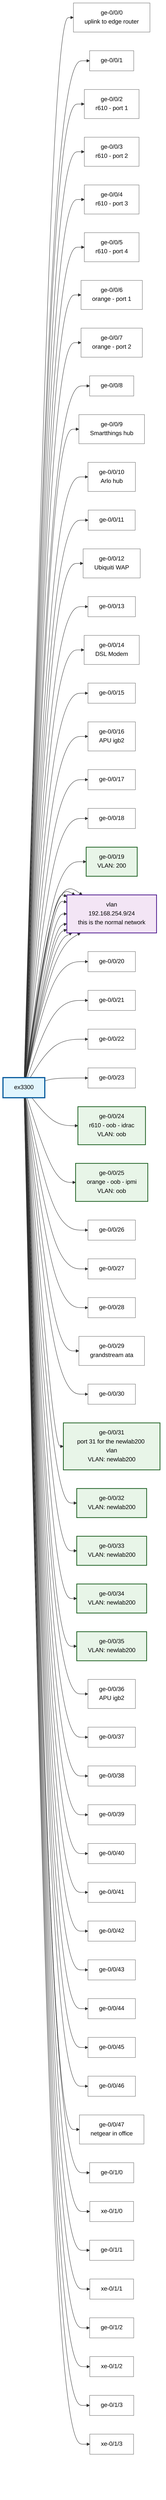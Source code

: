 graph LR
    classDef device fill:#e1f5fe,stroke:#01579b,stroke-width:3px,color:#000
    classDef interface fill:#ffffff,stroke:#666,stroke-width:1px,color:#000
    classDef vlanInterface fill:#e8f5e8,stroke:#1b5e20,stroke-width:2px,color:#000
    classDef ipInterface fill:#f3e5f5,stroke:#4a148c,stroke-width:2px,color:#000
    ex3300["ex3300"]
    class ex3300 device
    ex3300_ge_0/0/0["ge-0/0/0<br/>uplink to edge router"]
    ex3300 --> ex3300_ge_0/0/0
    class ex3300_ge_0/0/0 interface
    ex3300_ge_0/0/1["ge-0/0/1"]
    ex3300 --> ex3300_ge_0/0/1
    class ex3300_ge_0/0/1 interface
    ex3300_ge_0/0/2["ge-0/0/2<br/>r610 - port 1"]
    ex3300 --> ex3300_ge_0/0/2
    class ex3300_ge_0/0/2 interface
    ex3300_ge_0/0/3["ge-0/0/3<br/>r610 - port 2"]
    ex3300 --> ex3300_ge_0/0/3
    class ex3300_ge_0/0/3 interface
    ex3300_ge_0/0/4["ge-0/0/4<br/>r610 - port 3"]
    ex3300 --> ex3300_ge_0/0/4
    class ex3300_ge_0/0/4 interface
    ex3300_ge_0/0/5["ge-0/0/5<br/>r610 - port 4"]
    ex3300 --> ex3300_ge_0/0/5
    class ex3300_ge_0/0/5 interface
    ex3300_ge_0/0/6["ge-0/0/6<br/>orange - port 1"]
    ex3300 --> ex3300_ge_0/0/6
    class ex3300_ge_0/0/6 interface
    ex3300_ge_0/0/7["ge-0/0/7<br/>orange - port 2"]
    ex3300 --> ex3300_ge_0/0/7
    class ex3300_ge_0/0/7 interface
    ex3300_ge_0/0/8["ge-0/0/8"]
    ex3300 --> ex3300_ge_0/0/8
    class ex3300_ge_0/0/8 interface
    ex3300_ge_0/0/9["ge-0/0/9<br/>Smartthings hub"]
    ex3300 --> ex3300_ge_0/0/9
    class ex3300_ge_0/0/9 interface
    ex3300_ge_0/0/10["ge-0/0/10<br/>Arlo hub"]
    ex3300 --> ex3300_ge_0/0/10
    class ex3300_ge_0/0/10 interface
    ex3300_ge_0/0/11["ge-0/0/11"]
    ex3300 --> ex3300_ge_0/0/11
    class ex3300_ge_0/0/11 interface
    ex3300_ge_0/0/12["ge-0/0/12<br/>Ubiquiti WAP"]
    ex3300 --> ex3300_ge_0/0/12
    class ex3300_ge_0/0/12 interface
    ex3300_ge_0/0/13["ge-0/0/13"]
    ex3300 --> ex3300_ge_0/0/13
    class ex3300_ge_0/0/13 interface
    ex3300_ge_0/0/14["ge-0/0/14<br/>DSL Modem"]
    ex3300 --> ex3300_ge_0/0/14
    class ex3300_ge_0/0/14 interface
    ex3300_ge_0/0/15["ge-0/0/15"]
    ex3300 --> ex3300_ge_0/0/15
    class ex3300_ge_0/0/15 interface
    ex3300_ge_0/0/16["ge-0/0/16<br/>APU igb2"]
    ex3300 --> ex3300_ge_0/0/16
    class ex3300_ge_0/0/16 interface
    ex3300_ge_0/0/17["ge-0/0/17"]
    ex3300 --> ex3300_ge_0/0/17
    class ex3300_ge_0/0/17 interface
    ex3300_ge_0/0/18["ge-0/0/18"]
    ex3300 --> ex3300_ge_0/0/18
    class ex3300_ge_0/0/18 interface
    ex3300_ge_0/0/19["ge-0/0/19<br/>VLAN: 200"]
    ex3300 --> ex3300_ge_0/0/19
    class ex3300_ge_0/0/19 vlanInterface
    ex3300_vlan["vlan"]
    ex3300 --> ex3300_vlan
    class ex3300_vlan interface
    ex3300_ge_0/0/20["ge-0/0/20"]
    ex3300 --> ex3300_ge_0/0/20
    class ex3300_ge_0/0/20 interface
    ex3300_ge_0/0/21["ge-0/0/21"]
    ex3300 --> ex3300_ge_0/0/21
    class ex3300_ge_0/0/21 interface
    ex3300_ge_0/0/22["ge-0/0/22"]
    ex3300 --> ex3300_ge_0/0/22
    class ex3300_ge_0/0/22 interface
    ex3300_ge_0/0/23["ge-0/0/23"]
    ex3300 --> ex3300_ge_0/0/23
    class ex3300_ge_0/0/23 interface
    ex3300_ge_0/0/24["ge-0/0/24<br/>r610 - oob - idrac<br/>VLAN: oob"]
    ex3300 --> ex3300_ge_0/0/24
    class ex3300_ge_0/0/24 vlanInterface
    ex3300_vlan["vlan"]
    ex3300 --> ex3300_vlan
    class ex3300_vlan interface
    ex3300_ge_0/0/25["ge-0/0/25<br/>orange - oob - ipmi<br/>VLAN: oob"]
    ex3300 --> ex3300_ge_0/0/25
    class ex3300_ge_0/0/25 vlanInterface
    ex3300_vlan["vlan"]
    ex3300 --> ex3300_vlan
    class ex3300_vlan interface
    ex3300_ge_0/0/26["ge-0/0/26"]
    ex3300 --> ex3300_ge_0/0/26
    class ex3300_ge_0/0/26 interface
    ex3300_ge_0/0/27["ge-0/0/27"]
    ex3300 --> ex3300_ge_0/0/27
    class ex3300_ge_0/0/27 interface
    ex3300_ge_0/0/28["ge-0/0/28"]
    ex3300 --> ex3300_ge_0/0/28
    class ex3300_ge_0/0/28 interface
    ex3300_ge_0/0/29["ge-0/0/29<br/>grandstream ata"]
    ex3300 --> ex3300_ge_0/0/29
    class ex3300_ge_0/0/29 interface
    ex3300_ge_0/0/30["ge-0/0/30"]
    ex3300 --> ex3300_ge_0/0/30
    class ex3300_ge_0/0/30 interface
    ex3300_ge_0/0/31["ge-0/0/31<br/>port 31 for the newlab200 vlan<br/>VLAN: newlab200"]
    ex3300 --> ex3300_ge_0/0/31
    class ex3300_ge_0/0/31 vlanInterface
    ex3300_vlan["vlan"]
    ex3300 --> ex3300_vlan
    class ex3300_vlan interface
    ex3300_ge_0/0/32["ge-0/0/32<br/>VLAN: newlab200"]
    ex3300 --> ex3300_ge_0/0/32
    class ex3300_ge_0/0/32 vlanInterface
    ex3300_vlan["vlan"]
    ex3300 --> ex3300_vlan
    class ex3300_vlan interface
    ex3300_ge_0/0/33["ge-0/0/33<br/>VLAN: newlab200"]
    ex3300 --> ex3300_ge_0/0/33
    class ex3300_ge_0/0/33 vlanInterface
    ex3300_vlan["vlan"]
    ex3300 --> ex3300_vlan
    class ex3300_vlan interface
    ex3300_ge_0/0/34["ge-0/0/34<br/>VLAN: newlab200"]
    ex3300 --> ex3300_ge_0/0/34
    class ex3300_ge_0/0/34 vlanInterface
    ex3300_vlan["vlan"]
    ex3300 --> ex3300_vlan
    class ex3300_vlan interface
    ex3300_ge_0/0/35["ge-0/0/35<br/>VLAN: newlab200"]
    ex3300 --> ex3300_ge_0/0/35
    class ex3300_ge_0/0/35 vlanInterface
    ex3300_vlan["vlan"]
    ex3300 --> ex3300_vlan
    class ex3300_vlan interface
    ex3300_ge_0/0/36["ge-0/0/36<br/>APU igb2"]
    ex3300 --> ex3300_ge_0/0/36
    class ex3300_ge_0/0/36 interface
    ex3300_ge_0/0/37["ge-0/0/37"]
    ex3300 --> ex3300_ge_0/0/37
    class ex3300_ge_0/0/37 interface
    ex3300_ge_0/0/38["ge-0/0/38"]
    ex3300 --> ex3300_ge_0/0/38
    class ex3300_ge_0/0/38 interface
    ex3300_ge_0/0/39["ge-0/0/39"]
    ex3300 --> ex3300_ge_0/0/39
    class ex3300_ge_0/0/39 interface
    ex3300_ge_0/0/40["ge-0/0/40"]
    ex3300 --> ex3300_ge_0/0/40
    class ex3300_ge_0/0/40 interface
    ex3300_ge_0/0/41["ge-0/0/41"]
    ex3300 --> ex3300_ge_0/0/41
    class ex3300_ge_0/0/41 interface
    ex3300_ge_0/0/42["ge-0/0/42"]
    ex3300 --> ex3300_ge_0/0/42
    class ex3300_ge_0/0/42 interface
    ex3300_ge_0/0/43["ge-0/0/43"]
    ex3300 --> ex3300_ge_0/0/43
    class ex3300_ge_0/0/43 interface
    ex3300_ge_0/0/44["ge-0/0/44"]
    ex3300 --> ex3300_ge_0/0/44
    class ex3300_ge_0/0/44 interface
    ex3300_ge_0/0/45["ge-0/0/45"]
    ex3300 --> ex3300_ge_0/0/45
    class ex3300_ge_0/0/45 interface
    ex3300_ge_0/0/46["ge-0/0/46"]
    ex3300 --> ex3300_ge_0/0/46
    class ex3300_ge_0/0/46 interface
    ex3300_ge_0/0/47["ge-0/0/47<br/>netgear in office"]
    ex3300 --> ex3300_ge_0/0/47
    class ex3300_ge_0/0/47 interface
    ex3300_ge_0/1/0["ge-0/1/0"]
    ex3300 --> ex3300_ge_0/1/0
    class ex3300_ge_0/1/0 interface
    ex3300_xe_0/1/0["xe-0/1/0"]
    ex3300 --> ex3300_xe_0/1/0
    class ex3300_xe_0/1/0 interface
    ex3300_ge_0/1/1["ge-0/1/1"]
    ex3300 --> ex3300_ge_0/1/1
    class ex3300_ge_0/1/1 interface
    ex3300_xe_0/1/1["xe-0/1/1"]
    ex3300 --> ex3300_xe_0/1/1
    class ex3300_xe_0/1/1 interface
    ex3300_ge_0/1/2["ge-0/1/2"]
    ex3300 --> ex3300_ge_0/1/2
    class ex3300_ge_0/1/2 interface
    ex3300_xe_0/1/2["xe-0/1/2"]
    ex3300 --> ex3300_xe_0/1/2
    class ex3300_xe_0/1/2 interface
    ex3300_ge_0/1/3["ge-0/1/3"]
    ex3300 --> ex3300_ge_0/1/3
    class ex3300_ge_0/1/3 interface
    ex3300_xe_0/1/3["xe-0/1/3"]
    ex3300 --> ex3300_xe_0/1/3
    class ex3300_xe_0/1/3 interface
    ex3300_vlan["vlan<br/>192.168.254.9/24<br/>this is the normal network"]
    ex3300 --> ex3300_vlan
    class ex3300_vlan ipInterface